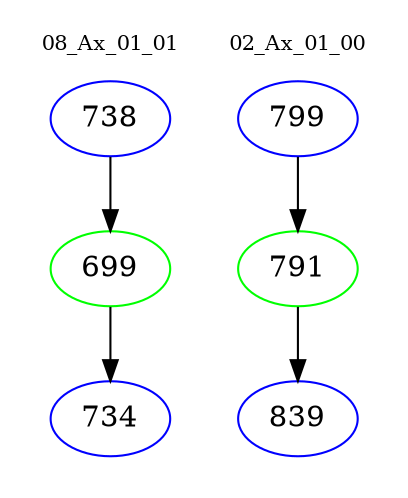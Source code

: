 digraph{
subgraph cluster_0 {
color = white
label = "08_Ax_01_01";
fontsize=10;
T0_738 [label="738", color="blue"]
T0_738 -> T0_699 [color="black"]
T0_699 [label="699", color="green"]
T0_699 -> T0_734 [color="black"]
T0_734 [label="734", color="blue"]
}
subgraph cluster_1 {
color = white
label = "02_Ax_01_00";
fontsize=10;
T1_799 [label="799", color="blue"]
T1_799 -> T1_791 [color="black"]
T1_791 [label="791", color="green"]
T1_791 -> T1_839 [color="black"]
T1_839 [label="839", color="blue"]
}
}
